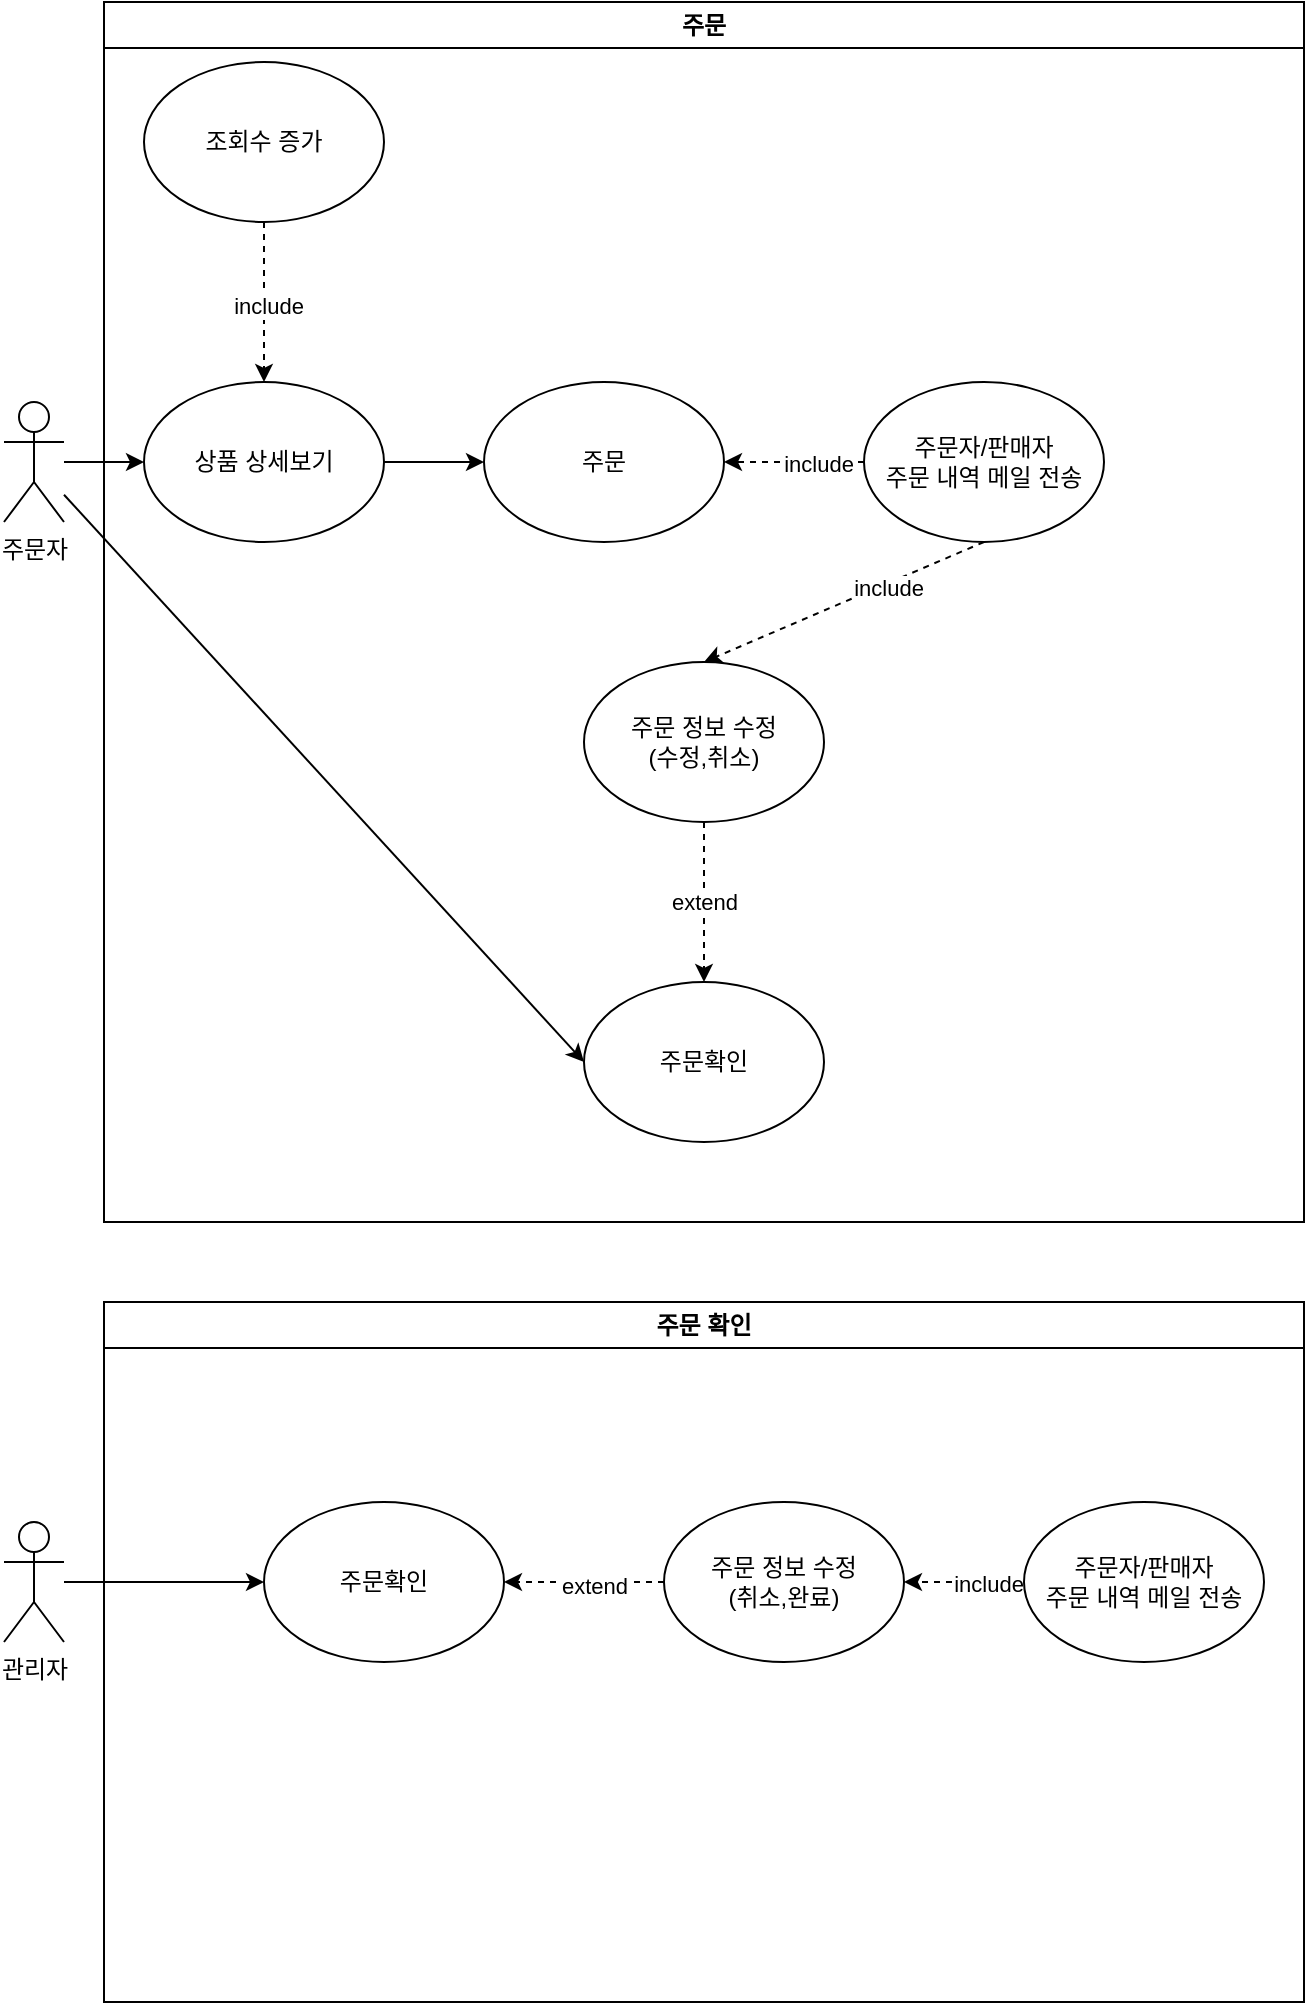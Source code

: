 <mxfile version="24.7.8">
  <diagram name="페이지-1" id="HzTUkSjxs7VT7-p7mngJ">
    <mxGraphModel grid="1" page="1" gridSize="10" guides="1" tooltips="1" connect="1" arrows="1" fold="1" pageScale="1" pageWidth="827" pageHeight="1169" math="0" shadow="0">
      <root>
        <mxCell id="0" />
        <mxCell id="1" parent="0" />
        <mxCell id="klZ7bNFXxapM0H9CXrP5-2" value="" style="edgeStyle=orthogonalEdgeStyle;rounded=0;orthogonalLoop=1;jettySize=auto;html=1;entryX=0;entryY=0.5;entryDx=0;entryDy=0;" edge="1" parent="1" source="oapIKvmoucZIWcxM1YHu-1" target="klZ7bNFXxapM0H9CXrP5-3">
          <mxGeometry relative="1" as="geometry">
            <mxPoint x="155" y="250" as="targetPoint" />
          </mxGeometry>
        </mxCell>
        <mxCell id="oapIKvmoucZIWcxM1YHu-1" value="주문자" style="shape=umlActor;verticalLabelPosition=bottom;verticalAlign=top;html=1;outlineConnect=0;" vertex="1" parent="1">
          <mxGeometry x="90" y="220" width="30" height="60" as="geometry" />
        </mxCell>
        <mxCell id="klZ7bNFXxapM0H9CXrP5-28" value="" style="edgeStyle=orthogonalEdgeStyle;rounded=0;orthogonalLoop=1;jettySize=auto;html=1;" edge="1" parent="1" source="klZ7bNFXxapM0H9CXrP5-3" target="klZ7bNFXxapM0H9CXrP5-27">
          <mxGeometry relative="1" as="geometry" />
        </mxCell>
        <mxCell id="klZ7bNFXxapM0H9CXrP5-3" value="상품 상세보기" style="ellipse;whiteSpace=wrap;html=1;" vertex="1" parent="1">
          <mxGeometry x="160" y="210" width="120" height="80" as="geometry" />
        </mxCell>
        <mxCell id="_WW1REBtpGebWQQJwqMP-4" value="" style="edgeStyle=orthogonalEdgeStyle;rounded=0;orthogonalLoop=1;jettySize=auto;html=1;" edge="1" parent="1" source="klZ7bNFXxapM0H9CXrP5-6" target="_WW1REBtpGebWQQJwqMP-3">
          <mxGeometry relative="1" as="geometry" />
        </mxCell>
        <mxCell id="klZ7bNFXxapM0H9CXrP5-6" value="관리자" style="shape=umlActor;verticalLabelPosition=bottom;verticalAlign=top;html=1;outlineConnect=0;" vertex="1" parent="1">
          <mxGeometry x="90" y="780" width="30" height="60" as="geometry" />
        </mxCell>
        <mxCell id="klZ7bNFXxapM0H9CXrP5-17" value="" style="edgeStyle=orthogonalEdgeStyle;rounded=0;orthogonalLoop=1;jettySize=auto;html=1;dashed=1;" edge="1" parent="1" source="klZ7bNFXxapM0H9CXrP5-16" target="klZ7bNFXxapM0H9CXrP5-3">
          <mxGeometry relative="1" as="geometry" />
        </mxCell>
        <mxCell id="klZ7bNFXxapM0H9CXrP5-24" value="include" style="edgeLabel;html=1;align=center;verticalAlign=middle;resizable=0;points=[];" vertex="1" connectable="0" parent="klZ7bNFXxapM0H9CXrP5-17">
          <mxGeometry x="0.033" y="2" relative="1" as="geometry">
            <mxPoint as="offset" />
          </mxGeometry>
        </mxCell>
        <mxCell id="klZ7bNFXxapM0H9CXrP5-16" value="조회수 증가" style="ellipse;whiteSpace=wrap;html=1;" vertex="1" parent="1">
          <mxGeometry x="160" y="50" width="120" height="80" as="geometry" />
        </mxCell>
        <mxCell id="klZ7bNFXxapM0H9CXrP5-39" value="주문" style="swimlane;whiteSpace=wrap;html=1;" vertex="1" parent="1">
          <mxGeometry x="140" y="20" width="600" height="610" as="geometry" />
        </mxCell>
        <mxCell id="klZ7bNFXxapM0H9CXrP5-12" value="주문확인" style="ellipse;whiteSpace=wrap;html=1;" vertex="1" parent="klZ7bNFXxapM0H9CXrP5-39">
          <mxGeometry x="240" y="490" width="120" height="80" as="geometry" />
        </mxCell>
        <mxCell id="klZ7bNFXxapM0H9CXrP5-27" value="주문" style="ellipse;whiteSpace=wrap;html=1;" vertex="1" parent="klZ7bNFXxapM0H9CXrP5-39">
          <mxGeometry x="190" y="190" width="120" height="80" as="geometry" />
        </mxCell>
        <mxCell id="klZ7bNFXxapM0H9CXrP5-14" value="주문 정보 수정&lt;div&gt;(수정,취소)&lt;/div&gt;" style="ellipse;whiteSpace=wrap;html=1;" vertex="1" parent="klZ7bNFXxapM0H9CXrP5-39">
          <mxGeometry x="240" y="330" width="120" height="80" as="geometry" />
        </mxCell>
        <mxCell id="klZ7bNFXxapM0H9CXrP5-15" value="extend" style="rounded=0;orthogonalLoop=1;jettySize=auto;html=1;dashed=1;" edge="1" parent="klZ7bNFXxapM0H9CXrP5-39" source="klZ7bNFXxapM0H9CXrP5-14" target="klZ7bNFXxapM0H9CXrP5-12">
          <mxGeometry relative="1" as="geometry" />
        </mxCell>
        <mxCell id="klZ7bNFXxapM0H9CXrP5-29" value="주문자/판매자&lt;div&gt;주문 내역 메일 전송&lt;/div&gt;" style="ellipse;whiteSpace=wrap;html=1;" vertex="1" parent="klZ7bNFXxapM0H9CXrP5-39">
          <mxGeometry x="380" y="190" width="120" height="80" as="geometry" />
        </mxCell>
        <mxCell id="klZ7bNFXxapM0H9CXrP5-33" value="" style="endArrow=classic;html=1;rounded=0;exitX=0.5;exitY=1;exitDx=0;exitDy=0;dashed=1;entryX=0.5;entryY=0;entryDx=0;entryDy=0;" edge="1" parent="klZ7bNFXxapM0H9CXrP5-39" source="klZ7bNFXxapM0H9CXrP5-29" target="klZ7bNFXxapM0H9CXrP5-14">
          <mxGeometry width="50" height="50" relative="1" as="geometry">
            <mxPoint x="250" y="300" as="sourcePoint" />
            <mxPoint x="370" y="420" as="targetPoint" />
          </mxGeometry>
        </mxCell>
        <mxCell id="klZ7bNFXxapM0H9CXrP5-34" value="include" style="edgeLabel;html=1;align=center;verticalAlign=middle;resizable=0;points=[];" vertex="1" connectable="0" parent="klZ7bNFXxapM0H9CXrP5-33">
          <mxGeometry x="-0.296" y="2" relative="1" as="geometry">
            <mxPoint as="offset" />
          </mxGeometry>
        </mxCell>
        <mxCell id="klZ7bNFXxapM0H9CXrP5-31" value="" style="endArrow=classic;html=1;rounded=0;entryX=1;entryY=0.5;entryDx=0;entryDy=0;dashed=1;exitX=0;exitY=0.5;exitDx=0;exitDy=0;" edge="1" parent="klZ7bNFXxapM0H9CXrP5-39" source="klZ7bNFXxapM0H9CXrP5-29" target="klZ7bNFXxapM0H9CXrP5-27">
          <mxGeometry width="50" height="50" relative="1" as="geometry">
            <mxPoint x="440" y="290" as="sourcePoint" />
            <mxPoint x="300" y="250" as="targetPoint" />
          </mxGeometry>
        </mxCell>
        <mxCell id="klZ7bNFXxapM0H9CXrP5-32" value="include" style="edgeLabel;html=1;align=center;verticalAlign=middle;resizable=0;points=[];" vertex="1" connectable="0" parent="klZ7bNFXxapM0H9CXrP5-31">
          <mxGeometry x="-0.35" y="1" relative="1" as="geometry">
            <mxPoint as="offset" />
          </mxGeometry>
        </mxCell>
        <mxCell id="_WW1REBtpGebWQQJwqMP-1" value="" style="endArrow=classic;html=1;rounded=0;entryX=0;entryY=0.5;entryDx=0;entryDy=0;" edge="1" parent="1" source="oapIKvmoucZIWcxM1YHu-1" target="klZ7bNFXxapM0H9CXrP5-12">
          <mxGeometry width="50" height="50" relative="1" as="geometry">
            <mxPoint x="180" y="460" as="sourcePoint" />
            <mxPoint x="230" y="410" as="targetPoint" />
          </mxGeometry>
        </mxCell>
        <mxCell id="_WW1REBtpGebWQQJwqMP-2" value="주문 확인" style="swimlane;whiteSpace=wrap;html=1;" vertex="1" parent="1">
          <mxGeometry x="140" y="670" width="600" height="350" as="geometry" />
        </mxCell>
        <mxCell id="_WW1REBtpGebWQQJwqMP-3" value="주문확인" style="ellipse;whiteSpace=wrap;html=1;" vertex="1" parent="_WW1REBtpGebWQQJwqMP-2">
          <mxGeometry x="80" y="100" width="120" height="80" as="geometry" />
        </mxCell>
        <mxCell id="_WW1REBtpGebWQQJwqMP-7" value="" style="edgeStyle=orthogonalEdgeStyle;rounded=0;orthogonalLoop=1;jettySize=auto;html=1;dashed=1;" edge="1" parent="_WW1REBtpGebWQQJwqMP-2" source="_WW1REBtpGebWQQJwqMP-5" target="_WW1REBtpGebWQQJwqMP-3">
          <mxGeometry relative="1" as="geometry" />
        </mxCell>
        <mxCell id="_WW1REBtpGebWQQJwqMP-9" value="extend" style="edgeLabel;html=1;align=center;verticalAlign=middle;resizable=0;points=[];" connectable="0" vertex="1" parent="_WW1REBtpGebWQQJwqMP-7">
          <mxGeometry x="-0.12" y="2" relative="1" as="geometry">
            <mxPoint as="offset" />
          </mxGeometry>
        </mxCell>
        <mxCell id="_WW1REBtpGebWQQJwqMP-5" value="주문 정보 수정&lt;div&gt;(취소,완료)&lt;/div&gt;" style="ellipse;whiteSpace=wrap;html=1;" vertex="1" parent="_WW1REBtpGebWQQJwqMP-2">
          <mxGeometry x="280" y="100" width="120" height="80" as="geometry" />
        </mxCell>
        <mxCell id="_WW1REBtpGebWQQJwqMP-8" value="" style="edgeStyle=orthogonalEdgeStyle;rounded=0;orthogonalLoop=1;jettySize=auto;html=1;dashed=1;" edge="1" parent="_WW1REBtpGebWQQJwqMP-2" source="_WW1REBtpGebWQQJwqMP-6" target="_WW1REBtpGebWQQJwqMP-5">
          <mxGeometry relative="1" as="geometry" />
        </mxCell>
        <mxCell id="_WW1REBtpGebWQQJwqMP-10" value="include" style="edgeLabel;html=1;align=center;verticalAlign=middle;resizable=0;points=[];" connectable="0" vertex="1" parent="_WW1REBtpGebWQQJwqMP-8">
          <mxGeometry x="-0.4" y="1" relative="1" as="geometry">
            <mxPoint as="offset" />
          </mxGeometry>
        </mxCell>
        <mxCell id="_WW1REBtpGebWQQJwqMP-6" value="주문자/판매자&lt;div&gt;주문 내역 메일 전송&lt;/div&gt;" style="ellipse;whiteSpace=wrap;html=1;" vertex="1" parent="_WW1REBtpGebWQQJwqMP-2">
          <mxGeometry x="460" y="100" width="120" height="80" as="geometry" />
        </mxCell>
      </root>
    </mxGraphModel>
  </diagram>
</mxfile>
